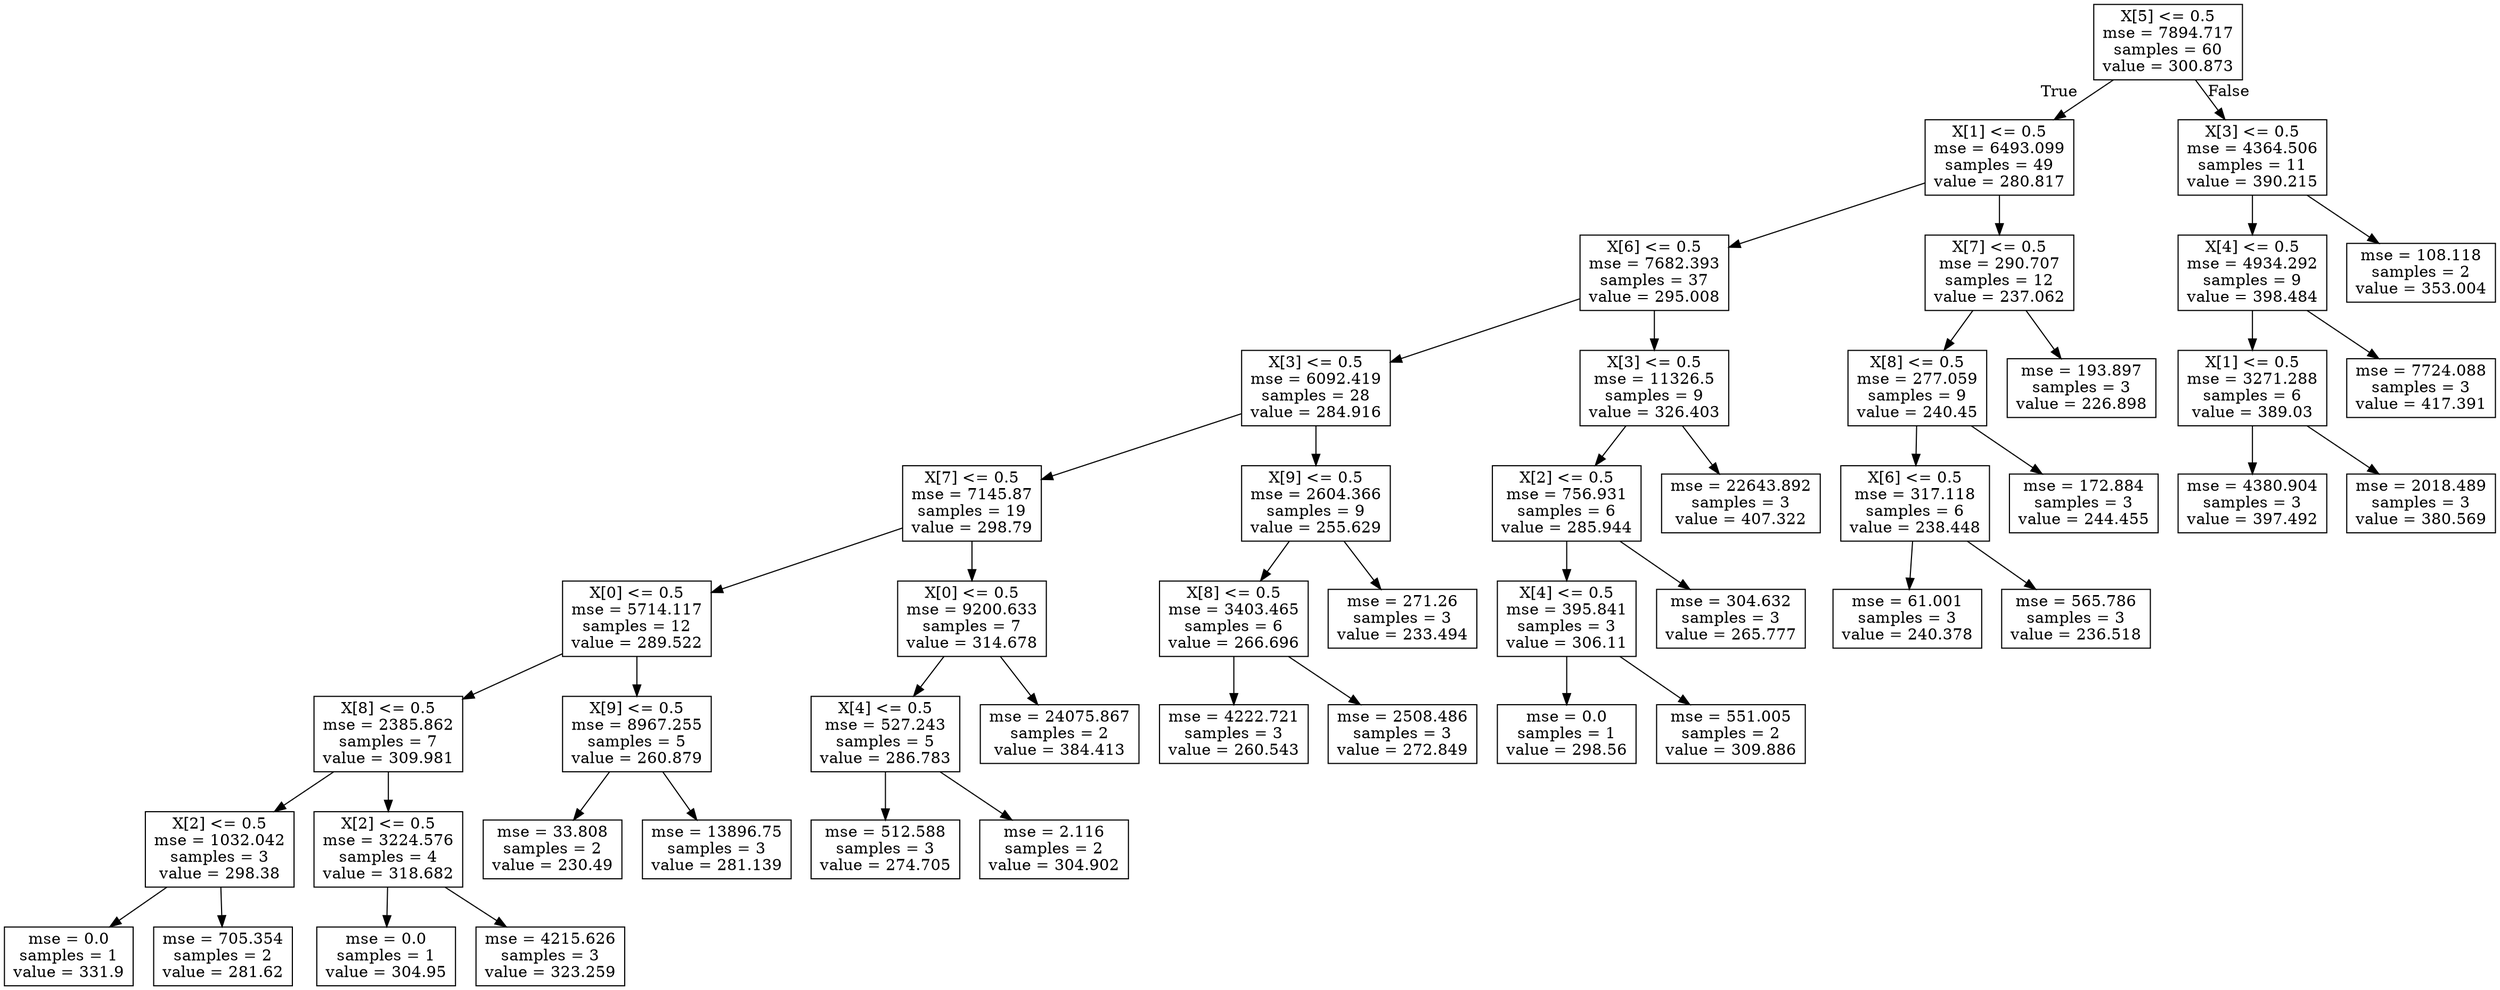 digraph Tree {
node [shape=box] ;
0 [label="X[5] <= 0.5\nmse = 7894.717\nsamples = 60\nvalue = 300.873"] ;
1 [label="X[1] <= 0.5\nmse = 6493.099\nsamples = 49\nvalue = 280.817"] ;
0 -> 1 [labeldistance=2.5, labelangle=45, headlabel="True"] ;
2 [label="X[6] <= 0.5\nmse = 7682.393\nsamples = 37\nvalue = 295.008"] ;
1 -> 2 ;
3 [label="X[3] <= 0.5\nmse = 6092.419\nsamples = 28\nvalue = 284.916"] ;
2 -> 3 ;
4 [label="X[7] <= 0.5\nmse = 7145.87\nsamples = 19\nvalue = 298.79"] ;
3 -> 4 ;
5 [label="X[0] <= 0.5\nmse = 5714.117\nsamples = 12\nvalue = 289.522"] ;
4 -> 5 ;
6 [label="X[8] <= 0.5\nmse = 2385.862\nsamples = 7\nvalue = 309.981"] ;
5 -> 6 ;
7 [label="X[2] <= 0.5\nmse = 1032.042\nsamples = 3\nvalue = 298.38"] ;
6 -> 7 ;
8 [label="mse = 0.0\nsamples = 1\nvalue = 331.9"] ;
7 -> 8 ;
9 [label="mse = 705.354\nsamples = 2\nvalue = 281.62"] ;
7 -> 9 ;
10 [label="X[2] <= 0.5\nmse = 3224.576\nsamples = 4\nvalue = 318.682"] ;
6 -> 10 ;
11 [label="mse = 0.0\nsamples = 1\nvalue = 304.95"] ;
10 -> 11 ;
12 [label="mse = 4215.626\nsamples = 3\nvalue = 323.259"] ;
10 -> 12 ;
13 [label="X[9] <= 0.5\nmse = 8967.255\nsamples = 5\nvalue = 260.879"] ;
5 -> 13 ;
14 [label="mse = 33.808\nsamples = 2\nvalue = 230.49"] ;
13 -> 14 ;
15 [label="mse = 13896.75\nsamples = 3\nvalue = 281.139"] ;
13 -> 15 ;
16 [label="X[0] <= 0.5\nmse = 9200.633\nsamples = 7\nvalue = 314.678"] ;
4 -> 16 ;
17 [label="X[4] <= 0.5\nmse = 527.243\nsamples = 5\nvalue = 286.783"] ;
16 -> 17 ;
18 [label="mse = 512.588\nsamples = 3\nvalue = 274.705"] ;
17 -> 18 ;
19 [label="mse = 2.116\nsamples = 2\nvalue = 304.902"] ;
17 -> 19 ;
20 [label="mse = 24075.867\nsamples = 2\nvalue = 384.413"] ;
16 -> 20 ;
21 [label="X[9] <= 0.5\nmse = 2604.366\nsamples = 9\nvalue = 255.629"] ;
3 -> 21 ;
22 [label="X[8] <= 0.5\nmse = 3403.465\nsamples = 6\nvalue = 266.696"] ;
21 -> 22 ;
23 [label="mse = 4222.721\nsamples = 3\nvalue = 260.543"] ;
22 -> 23 ;
24 [label="mse = 2508.486\nsamples = 3\nvalue = 272.849"] ;
22 -> 24 ;
25 [label="mse = 271.26\nsamples = 3\nvalue = 233.494"] ;
21 -> 25 ;
26 [label="X[3] <= 0.5\nmse = 11326.5\nsamples = 9\nvalue = 326.403"] ;
2 -> 26 ;
27 [label="X[2] <= 0.5\nmse = 756.931\nsamples = 6\nvalue = 285.944"] ;
26 -> 27 ;
28 [label="X[4] <= 0.5\nmse = 395.841\nsamples = 3\nvalue = 306.11"] ;
27 -> 28 ;
29 [label="mse = 0.0\nsamples = 1\nvalue = 298.56"] ;
28 -> 29 ;
30 [label="mse = 551.005\nsamples = 2\nvalue = 309.886"] ;
28 -> 30 ;
31 [label="mse = 304.632\nsamples = 3\nvalue = 265.777"] ;
27 -> 31 ;
32 [label="mse = 22643.892\nsamples = 3\nvalue = 407.322"] ;
26 -> 32 ;
33 [label="X[7] <= 0.5\nmse = 290.707\nsamples = 12\nvalue = 237.062"] ;
1 -> 33 ;
34 [label="X[8] <= 0.5\nmse = 277.059\nsamples = 9\nvalue = 240.45"] ;
33 -> 34 ;
35 [label="X[6] <= 0.5\nmse = 317.118\nsamples = 6\nvalue = 238.448"] ;
34 -> 35 ;
36 [label="mse = 61.001\nsamples = 3\nvalue = 240.378"] ;
35 -> 36 ;
37 [label="mse = 565.786\nsamples = 3\nvalue = 236.518"] ;
35 -> 37 ;
38 [label="mse = 172.884\nsamples = 3\nvalue = 244.455"] ;
34 -> 38 ;
39 [label="mse = 193.897\nsamples = 3\nvalue = 226.898"] ;
33 -> 39 ;
40 [label="X[3] <= 0.5\nmse = 4364.506\nsamples = 11\nvalue = 390.215"] ;
0 -> 40 [labeldistance=2.5, labelangle=-45, headlabel="False"] ;
41 [label="X[4] <= 0.5\nmse = 4934.292\nsamples = 9\nvalue = 398.484"] ;
40 -> 41 ;
42 [label="X[1] <= 0.5\nmse = 3271.288\nsamples = 6\nvalue = 389.03"] ;
41 -> 42 ;
43 [label="mse = 4380.904\nsamples = 3\nvalue = 397.492"] ;
42 -> 43 ;
44 [label="mse = 2018.489\nsamples = 3\nvalue = 380.569"] ;
42 -> 44 ;
45 [label="mse = 7724.088\nsamples = 3\nvalue = 417.391"] ;
41 -> 45 ;
46 [label="mse = 108.118\nsamples = 2\nvalue = 353.004"] ;
40 -> 46 ;
}